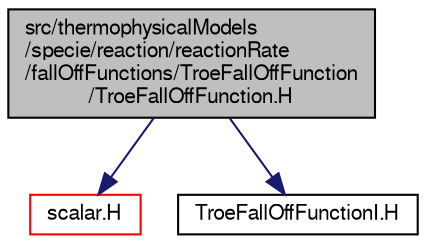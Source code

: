 digraph "src/thermophysicalModels/specie/reaction/reactionRate/fallOffFunctions/TroeFallOffFunction/TroeFallOffFunction.H"
{
  bgcolor="transparent";
  edge [fontname="FreeSans",fontsize="10",labelfontname="FreeSans",labelfontsize="10"];
  node [fontname="FreeSans",fontsize="10",shape=record];
  Node0 [label="src/thermophysicalModels\l/specie/reaction/reactionRate\l/fallOffFunctions/TroeFallOffFunction\l/TroeFallOffFunction.H",height=0.2,width=0.4,color="black", fillcolor="grey75", style="filled", fontcolor="black"];
  Node0 -> Node1 [color="midnightblue",fontsize="10",style="solid",fontname="FreeSans"];
  Node1 [label="scalar.H",height=0.2,width=0.4,color="red",URL="$a12533.html"];
  Node0 -> Node24 [color="midnightblue",fontsize="10",style="solid",fontname="FreeSans"];
  Node24 [label="TroeFallOffFunctionI.H",height=0.2,width=0.4,color="black",URL="$a16493.html"];
}
